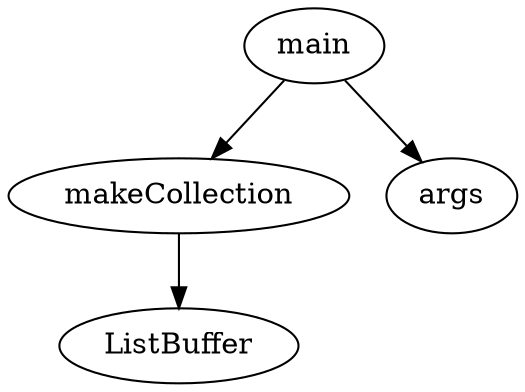 digraph MethodCallGraph {
  "makeCollection";
  "main";
  "ListBuffer";
  "args";
  "main" -> "makeCollection";
  "main" -> "args";
  "makeCollection" -> "ListBuffer";
}
